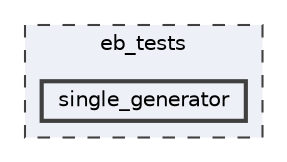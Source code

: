 digraph "/Users/marc/Developer/EGSnrc/HEN_HOUSE/user_codes/egs_brachy/egs_brachy/eb_tests/single_generator"
{
 // LATEX_PDF_SIZE
  bgcolor="transparent";
  edge [fontname=Helvetica,fontsize=10,labelfontname=Helvetica,labelfontsize=10];
  node [fontname=Helvetica,fontsize=10,shape=box,height=0.2,width=0.4];
  compound=true
  subgraph clusterdir_c28d9f9e47a4b1e1799ddc7c63b84293 {
    graph [ bgcolor="#edf0f7", pencolor="grey25", label="eb_tests", fontname=Helvetica,fontsize=10 style="filled,dashed", URL="dir_c28d9f9e47a4b1e1799ddc7c63b84293.html",tooltip=""]
  dir_27118d593327f525b471285ff664de22 [label="single_generator", fillcolor="#edf0f7", color="grey25", style="filled,bold", URL="dir_27118d593327f525b471285ff664de22.html",tooltip=""];
  }
}
